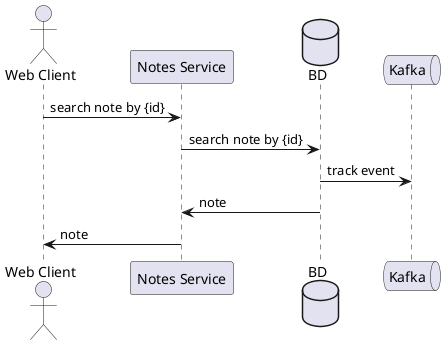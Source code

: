 @startuml
'https://plantuml.com/sequence-diagram

actor "Web Client" as CL
participant "Notes Service" as NS
Database  "BD"
queue "Kafka"

CL -> NS: search note by {id}
NS -> BD: search note by {id}
BD -> Kafka: track event
NS <- BD: note
CL <- NS: note
@enduml